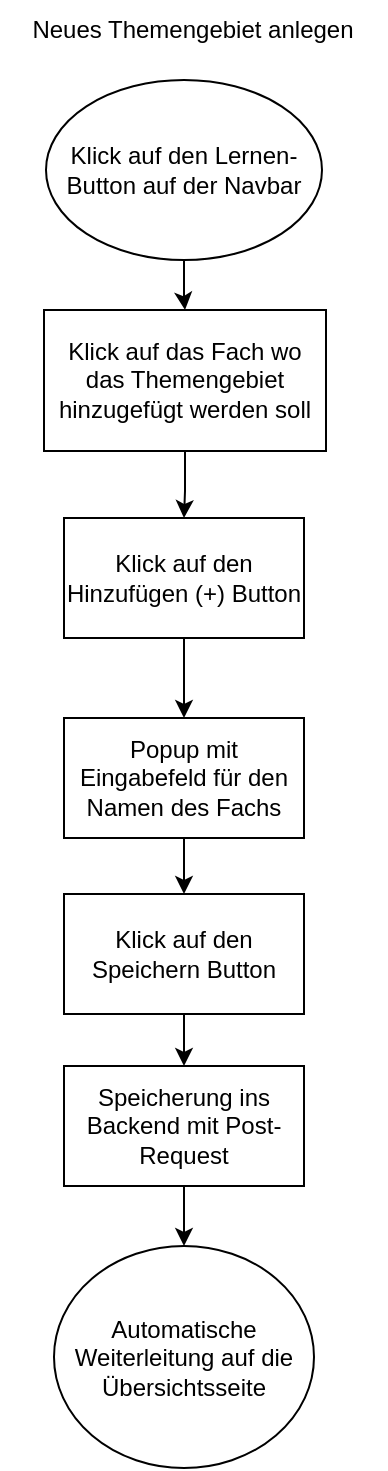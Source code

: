<mxfile version="21.6.5" type="device">
  <diagram name="Seite-1" id="7qA_0tNOvKlwm0ozx7_L">
    <mxGraphModel dx="1354" dy="1902" grid="1" gridSize="10" guides="1" tooltips="1" connect="1" arrows="1" fold="1" page="1" pageScale="1" pageWidth="827" pageHeight="1169" math="0" shadow="0">
      <root>
        <mxCell id="0" />
        <mxCell id="1" parent="0" />
        <mxCell id="Sn3YYOHSnlVI94HygTRK-14" value="" style="edgeStyle=orthogonalEdgeStyle;rounded=0;orthogonalLoop=1;jettySize=auto;html=1;" edge="1" parent="1" source="Sn3YYOHSnlVI94HygTRK-2" target="Sn3YYOHSnlVI94HygTRK-13">
          <mxGeometry relative="1" as="geometry" />
        </mxCell>
        <mxCell id="Sn3YYOHSnlVI94HygTRK-2" value="Klick auf den Lernen- Button auf der Navbar" style="ellipse;whiteSpace=wrap;html=1;" vertex="1" parent="1">
          <mxGeometry x="380" y="-1070" width="138" height="90" as="geometry" />
        </mxCell>
        <mxCell id="Sn3YYOHSnlVI94HygTRK-3" value="Neues Themengebiet anlegen" style="text;html=1;strokeColor=none;fillColor=none;align=center;verticalAlign=middle;whiteSpace=wrap;rounded=0;" vertex="1" parent="1">
          <mxGeometry x="357" y="-1110" width="193" height="30" as="geometry" />
        </mxCell>
        <mxCell id="Sn3YYOHSnlVI94HygTRK-4" value="" style="edgeStyle=orthogonalEdgeStyle;rounded=0;orthogonalLoop=1;jettySize=auto;html=1;" edge="1" parent="1" source="Sn3YYOHSnlVI94HygTRK-5" target="Sn3YYOHSnlVI94HygTRK-7">
          <mxGeometry relative="1" as="geometry" />
        </mxCell>
        <mxCell id="Sn3YYOHSnlVI94HygTRK-5" value="Klick auf den Hinzufügen (+) Button " style="whiteSpace=wrap;html=1;" vertex="1" parent="1">
          <mxGeometry x="389" y="-851" width="120" height="60" as="geometry" />
        </mxCell>
        <mxCell id="Sn3YYOHSnlVI94HygTRK-6" value="" style="edgeStyle=orthogonalEdgeStyle;rounded=0;orthogonalLoop=1;jettySize=auto;html=1;" edge="1" parent="1" source="Sn3YYOHSnlVI94HygTRK-7" target="Sn3YYOHSnlVI94HygTRK-9">
          <mxGeometry relative="1" as="geometry" />
        </mxCell>
        <mxCell id="Sn3YYOHSnlVI94HygTRK-7" value="Popup mit Eingabefeld für den Namen des Fachs" style="whiteSpace=wrap;html=1;" vertex="1" parent="1">
          <mxGeometry x="389" y="-751" width="120" height="60" as="geometry" />
        </mxCell>
        <mxCell id="Sn3YYOHSnlVI94HygTRK-8" value="" style="edgeStyle=orthogonalEdgeStyle;rounded=0;orthogonalLoop=1;jettySize=auto;html=1;" edge="1" parent="1" source="Sn3YYOHSnlVI94HygTRK-9" target="Sn3YYOHSnlVI94HygTRK-11">
          <mxGeometry relative="1" as="geometry" />
        </mxCell>
        <mxCell id="Sn3YYOHSnlVI94HygTRK-9" value="Klick auf den Speichern Button" style="whiteSpace=wrap;html=1;" vertex="1" parent="1">
          <mxGeometry x="389" y="-663" width="120" height="60" as="geometry" />
        </mxCell>
        <mxCell id="Sn3YYOHSnlVI94HygTRK-10" value="" style="edgeStyle=orthogonalEdgeStyle;rounded=0;orthogonalLoop=1;jettySize=auto;html=1;" edge="1" parent="1" source="Sn3YYOHSnlVI94HygTRK-11" target="Sn3YYOHSnlVI94HygTRK-12">
          <mxGeometry relative="1" as="geometry" />
        </mxCell>
        <mxCell id="Sn3YYOHSnlVI94HygTRK-11" value="Speicherung ins Backend mit Post-Request" style="whiteSpace=wrap;html=1;" vertex="1" parent="1">
          <mxGeometry x="389" y="-577" width="120" height="60" as="geometry" />
        </mxCell>
        <mxCell id="Sn3YYOHSnlVI94HygTRK-12" value="Automatische Weiterleitung auf die Übersichtsseite" style="ellipse;whiteSpace=wrap;html=1;" vertex="1" parent="1">
          <mxGeometry x="384" y="-487" width="130" height="111" as="geometry" />
        </mxCell>
        <mxCell id="Sn3YYOHSnlVI94HygTRK-15" value="" style="edgeStyle=orthogonalEdgeStyle;rounded=0;orthogonalLoop=1;jettySize=auto;html=1;" edge="1" parent="1" source="Sn3YYOHSnlVI94HygTRK-13" target="Sn3YYOHSnlVI94HygTRK-5">
          <mxGeometry relative="1" as="geometry" />
        </mxCell>
        <mxCell id="Sn3YYOHSnlVI94HygTRK-13" value="Klick auf das Fach wo das Themengebiet hinzugefügt werden soll" style="whiteSpace=wrap;html=1;" vertex="1" parent="1">
          <mxGeometry x="379" y="-955" width="141" height="70.5" as="geometry" />
        </mxCell>
      </root>
    </mxGraphModel>
  </diagram>
</mxfile>
